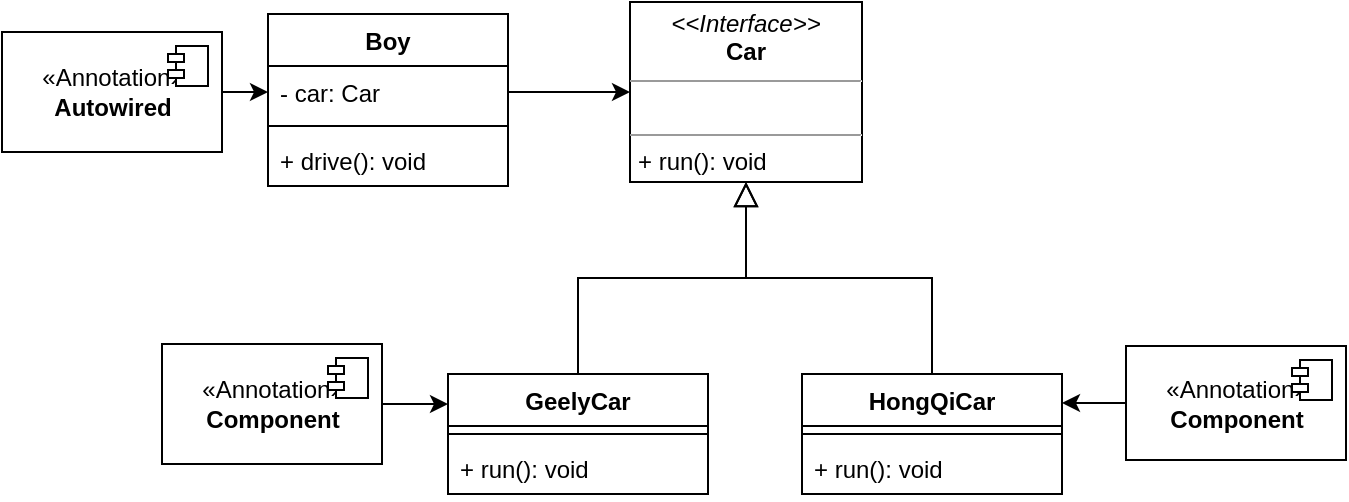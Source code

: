 <mxfile version="15.8.7" type="device"><diagram id="C5RBs43oDa-KdzZeNtuy" name="Page-1"><mxGraphModel dx="895" dy="672" grid="1" gridSize="10" guides="1" tooltips="1" connect="1" arrows="1" fold="1" page="1" pageScale="1" pageWidth="827" pageHeight="1169" math="0" shadow="0"><root><mxCell id="WIyWlLk6GJQsqaUBKTNV-0"/><mxCell id="WIyWlLk6GJQsqaUBKTNV-1" parent="WIyWlLk6GJQsqaUBKTNV-0"/><mxCell id="e4brenoysUC6f0y1Kwpd-0" value="Boy" style="swimlane;fontStyle=1;align=center;verticalAlign=top;childLayout=stackLayout;horizontal=1;startSize=26;horizontalStack=0;resizeParent=1;resizeParentMax=0;resizeLast=0;collapsible=1;marginBottom=0;" vertex="1" parent="WIyWlLk6GJQsqaUBKTNV-1"><mxGeometry x="233" y="98" width="120" height="86" as="geometry"/></mxCell><mxCell id="e4brenoysUC6f0y1Kwpd-1" value="- car: Car" style="text;strokeColor=none;fillColor=none;align=left;verticalAlign=top;spacingLeft=4;spacingRight=4;overflow=hidden;rotatable=0;points=[[0,0.5],[1,0.5]];portConstraint=eastwest;" vertex="1" parent="e4brenoysUC6f0y1Kwpd-0"><mxGeometry y="26" width="120" height="26" as="geometry"/></mxCell><mxCell id="e4brenoysUC6f0y1Kwpd-2" value="" style="line;strokeWidth=1;fillColor=none;align=left;verticalAlign=middle;spacingTop=-1;spacingLeft=3;spacingRight=3;rotatable=0;labelPosition=right;points=[];portConstraint=eastwest;" vertex="1" parent="e4brenoysUC6f0y1Kwpd-0"><mxGeometry y="52" width="120" height="8" as="geometry"/></mxCell><mxCell id="e4brenoysUC6f0y1Kwpd-3" value="+ drive(): void" style="text;strokeColor=none;fillColor=none;align=left;verticalAlign=top;spacingLeft=4;spacingRight=4;overflow=hidden;rotatable=0;points=[[0,0.5],[1,0.5]];portConstraint=eastwest;" vertex="1" parent="e4brenoysUC6f0y1Kwpd-0"><mxGeometry y="60" width="120" height="26" as="geometry"/></mxCell><mxCell id="e4brenoysUC6f0y1Kwpd-4" style="rounded=0;orthogonalLoop=1;jettySize=auto;html=1;exitX=1;exitY=0.5;exitDx=0;exitDy=0;entryX=0;entryY=0.5;entryDx=0;entryDy=0;" edge="1" parent="WIyWlLk6GJQsqaUBKTNV-1" source="e4brenoysUC6f0y1Kwpd-1" target="e4brenoysUC6f0y1Kwpd-5"><mxGeometry relative="1" as="geometry"><mxPoint x="410" y="137" as="targetPoint"/></mxGeometry></mxCell><mxCell id="e4brenoysUC6f0y1Kwpd-5" value="&lt;p style=&quot;margin: 0px ; margin-top: 4px ; text-align: center&quot;&gt;&lt;i&gt;&amp;lt;&amp;lt;Interface&amp;gt;&amp;gt;&lt;/i&gt;&lt;br&gt;&lt;b&gt;Car&lt;/b&gt;&lt;/p&gt;&lt;hr size=&quot;1&quot;&gt;&lt;p style=&quot;margin: 0px ; margin-left: 4px&quot;&gt;&lt;br&gt;&lt;/p&gt;&lt;hr size=&quot;1&quot;&gt;&lt;p style=&quot;margin: 0px ; margin-left: 4px&quot;&gt;+ run(): void&lt;/p&gt;" style="verticalAlign=top;align=left;overflow=fill;fontSize=12;fontFamily=Helvetica;html=1;" vertex="1" parent="WIyWlLk6GJQsqaUBKTNV-1"><mxGeometry x="414" y="92" width="116" height="90" as="geometry"/></mxCell><mxCell id="e4brenoysUC6f0y1Kwpd-6" style="edgeStyle=orthogonalEdgeStyle;rounded=0;orthogonalLoop=1;jettySize=auto;html=1;exitX=0.5;exitY=0;exitDx=0;exitDy=0;entryX=0.5;entryY=1;entryDx=0;entryDy=0;shadow=0;strokeWidth=1;endFill=0;endArrow=block;endSize=10;" edge="1" parent="WIyWlLk6GJQsqaUBKTNV-1" source="e4brenoysUC6f0y1Kwpd-7" target="e4brenoysUC6f0y1Kwpd-5"><mxGeometry relative="1" as="geometry"/></mxCell><mxCell id="e4brenoysUC6f0y1Kwpd-7" value="GeelyCar" style="swimlane;fontStyle=1;align=center;verticalAlign=top;childLayout=stackLayout;horizontal=1;startSize=26;horizontalStack=0;resizeParent=1;resizeParentMax=0;resizeLast=0;collapsible=1;marginBottom=0;" vertex="1" parent="WIyWlLk6GJQsqaUBKTNV-1"><mxGeometry x="323" y="278" width="130" height="60" as="geometry"/></mxCell><mxCell id="e4brenoysUC6f0y1Kwpd-8" value="" style="line;strokeWidth=1;fillColor=none;align=left;verticalAlign=middle;spacingTop=-1;spacingLeft=3;spacingRight=3;rotatable=0;labelPosition=right;points=[];portConstraint=eastwest;" vertex="1" parent="e4brenoysUC6f0y1Kwpd-7"><mxGeometry y="26" width="130" height="8" as="geometry"/></mxCell><mxCell id="e4brenoysUC6f0y1Kwpd-9" value="+ run(): void" style="text;strokeColor=none;fillColor=none;align=left;verticalAlign=top;spacingLeft=4;spacingRight=4;overflow=hidden;rotatable=0;points=[[0,0.5],[1,0.5]];portConstraint=eastwest;" vertex="1" parent="e4brenoysUC6f0y1Kwpd-7"><mxGeometry y="34" width="130" height="26" as="geometry"/></mxCell><mxCell id="e4brenoysUC6f0y1Kwpd-10" style="edgeStyle=orthogonalEdgeStyle;rounded=0;orthogonalLoop=1;jettySize=auto;html=1;exitX=0.5;exitY=0;exitDx=0;exitDy=0;entryX=0.5;entryY=1;entryDx=0;entryDy=0;shadow=0;strokeWidth=1;endFill=0;endArrow=block;endSize=10;startFill=1;arcSize=20;" edge="1" parent="WIyWlLk6GJQsqaUBKTNV-1" source="e4brenoysUC6f0y1Kwpd-11" target="e4brenoysUC6f0y1Kwpd-5"><mxGeometry relative="1" as="geometry"><mxPoint x="540" y="198" as="targetPoint"/></mxGeometry></mxCell><mxCell id="e4brenoysUC6f0y1Kwpd-11" value="HongQiCar" style="swimlane;fontStyle=1;align=center;verticalAlign=top;childLayout=stackLayout;horizontal=1;startSize=26;horizontalStack=0;resizeParent=1;resizeParentMax=0;resizeLast=0;collapsible=1;marginBottom=0;" vertex="1" parent="WIyWlLk6GJQsqaUBKTNV-1"><mxGeometry x="500" y="278" width="130" height="60" as="geometry"/></mxCell><mxCell id="e4brenoysUC6f0y1Kwpd-12" value="" style="line;strokeWidth=1;fillColor=none;align=left;verticalAlign=middle;spacingTop=-1;spacingLeft=3;spacingRight=3;rotatable=0;labelPosition=right;points=[];portConstraint=eastwest;" vertex="1" parent="e4brenoysUC6f0y1Kwpd-11"><mxGeometry y="26" width="130" height="8" as="geometry"/></mxCell><mxCell id="e4brenoysUC6f0y1Kwpd-13" value="+ run(): void" style="text;strokeColor=none;fillColor=none;align=left;verticalAlign=top;spacingLeft=4;spacingRight=4;overflow=hidden;rotatable=0;points=[[0,0.5],[1,0.5]];portConstraint=eastwest;" vertex="1" parent="e4brenoysUC6f0y1Kwpd-11"><mxGeometry y="34" width="130" height="26" as="geometry"/></mxCell><mxCell id="e4brenoysUC6f0y1Kwpd-16" style="edgeStyle=orthogonalEdgeStyle;rounded=0;orthogonalLoop=1;jettySize=auto;html=1;exitX=1;exitY=0.5;exitDx=0;exitDy=0;entryX=0;entryY=0.25;entryDx=0;entryDy=0;" edge="1" parent="WIyWlLk6GJQsqaUBKTNV-1" source="e4brenoysUC6f0y1Kwpd-14" target="e4brenoysUC6f0y1Kwpd-7"><mxGeometry relative="1" as="geometry"/></mxCell><mxCell id="e4brenoysUC6f0y1Kwpd-14" value="&amp;laquo;Annotation&amp;raquo;&lt;br/&gt;&lt;b&gt;Component&lt;/b&gt;" style="html=1;dropTarget=0;" vertex="1" parent="WIyWlLk6GJQsqaUBKTNV-1"><mxGeometry x="180" y="263" width="110" height="60" as="geometry"/></mxCell><mxCell id="e4brenoysUC6f0y1Kwpd-15" value="" style="shape=module;jettyWidth=8;jettyHeight=4;" vertex="1" parent="e4brenoysUC6f0y1Kwpd-14"><mxGeometry x="1" width="20" height="20" relative="1" as="geometry"><mxPoint x="-27" y="7" as="offset"/></mxGeometry></mxCell><mxCell id="e4brenoysUC6f0y1Kwpd-19" style="edgeStyle=orthogonalEdgeStyle;rounded=0;orthogonalLoop=1;jettySize=auto;html=1;exitX=0;exitY=0.5;exitDx=0;exitDy=0;entryX=1;entryY=0.25;entryDx=0;entryDy=0;" edge="1" parent="WIyWlLk6GJQsqaUBKTNV-1" source="e4brenoysUC6f0y1Kwpd-17" target="e4brenoysUC6f0y1Kwpd-11"><mxGeometry relative="1" as="geometry"/></mxCell><mxCell id="e4brenoysUC6f0y1Kwpd-17" value="&amp;laquo;Annotation&amp;raquo;&lt;br/&gt;&lt;b&gt;Component&lt;/b&gt;" style="html=1;dropTarget=0;" vertex="1" parent="WIyWlLk6GJQsqaUBKTNV-1"><mxGeometry x="662" y="264" width="110" height="57" as="geometry"/></mxCell><mxCell id="e4brenoysUC6f0y1Kwpd-18" value="" style="shape=module;jettyWidth=8;jettyHeight=4;" vertex="1" parent="e4brenoysUC6f0y1Kwpd-17"><mxGeometry x="1" width="20" height="20" relative="1" as="geometry"><mxPoint x="-27" y="7" as="offset"/></mxGeometry></mxCell><mxCell id="e4brenoysUC6f0y1Kwpd-23" style="edgeStyle=orthogonalEdgeStyle;rounded=0;orthogonalLoop=1;jettySize=auto;html=1;exitX=1;exitY=0.5;exitDx=0;exitDy=0;entryX=0;entryY=0.5;entryDx=0;entryDy=0;" edge="1" parent="WIyWlLk6GJQsqaUBKTNV-1" source="e4brenoysUC6f0y1Kwpd-20" target="e4brenoysUC6f0y1Kwpd-1"><mxGeometry relative="1" as="geometry"/></mxCell><mxCell id="e4brenoysUC6f0y1Kwpd-20" value="«Annotation»&lt;br&gt;&lt;b&gt;Autowired&lt;/b&gt;" style="html=1;dropTarget=0;" vertex="1" parent="WIyWlLk6GJQsqaUBKTNV-1"><mxGeometry x="100" y="107" width="110" height="60" as="geometry"/></mxCell><mxCell id="e4brenoysUC6f0y1Kwpd-21" value="" style="shape=module;jettyWidth=8;jettyHeight=4;" vertex="1" parent="e4brenoysUC6f0y1Kwpd-20"><mxGeometry x="1" width="20" height="20" relative="1" as="geometry"><mxPoint x="-27" y="7" as="offset"/></mxGeometry></mxCell></root></mxGraphModel></diagram></mxfile>